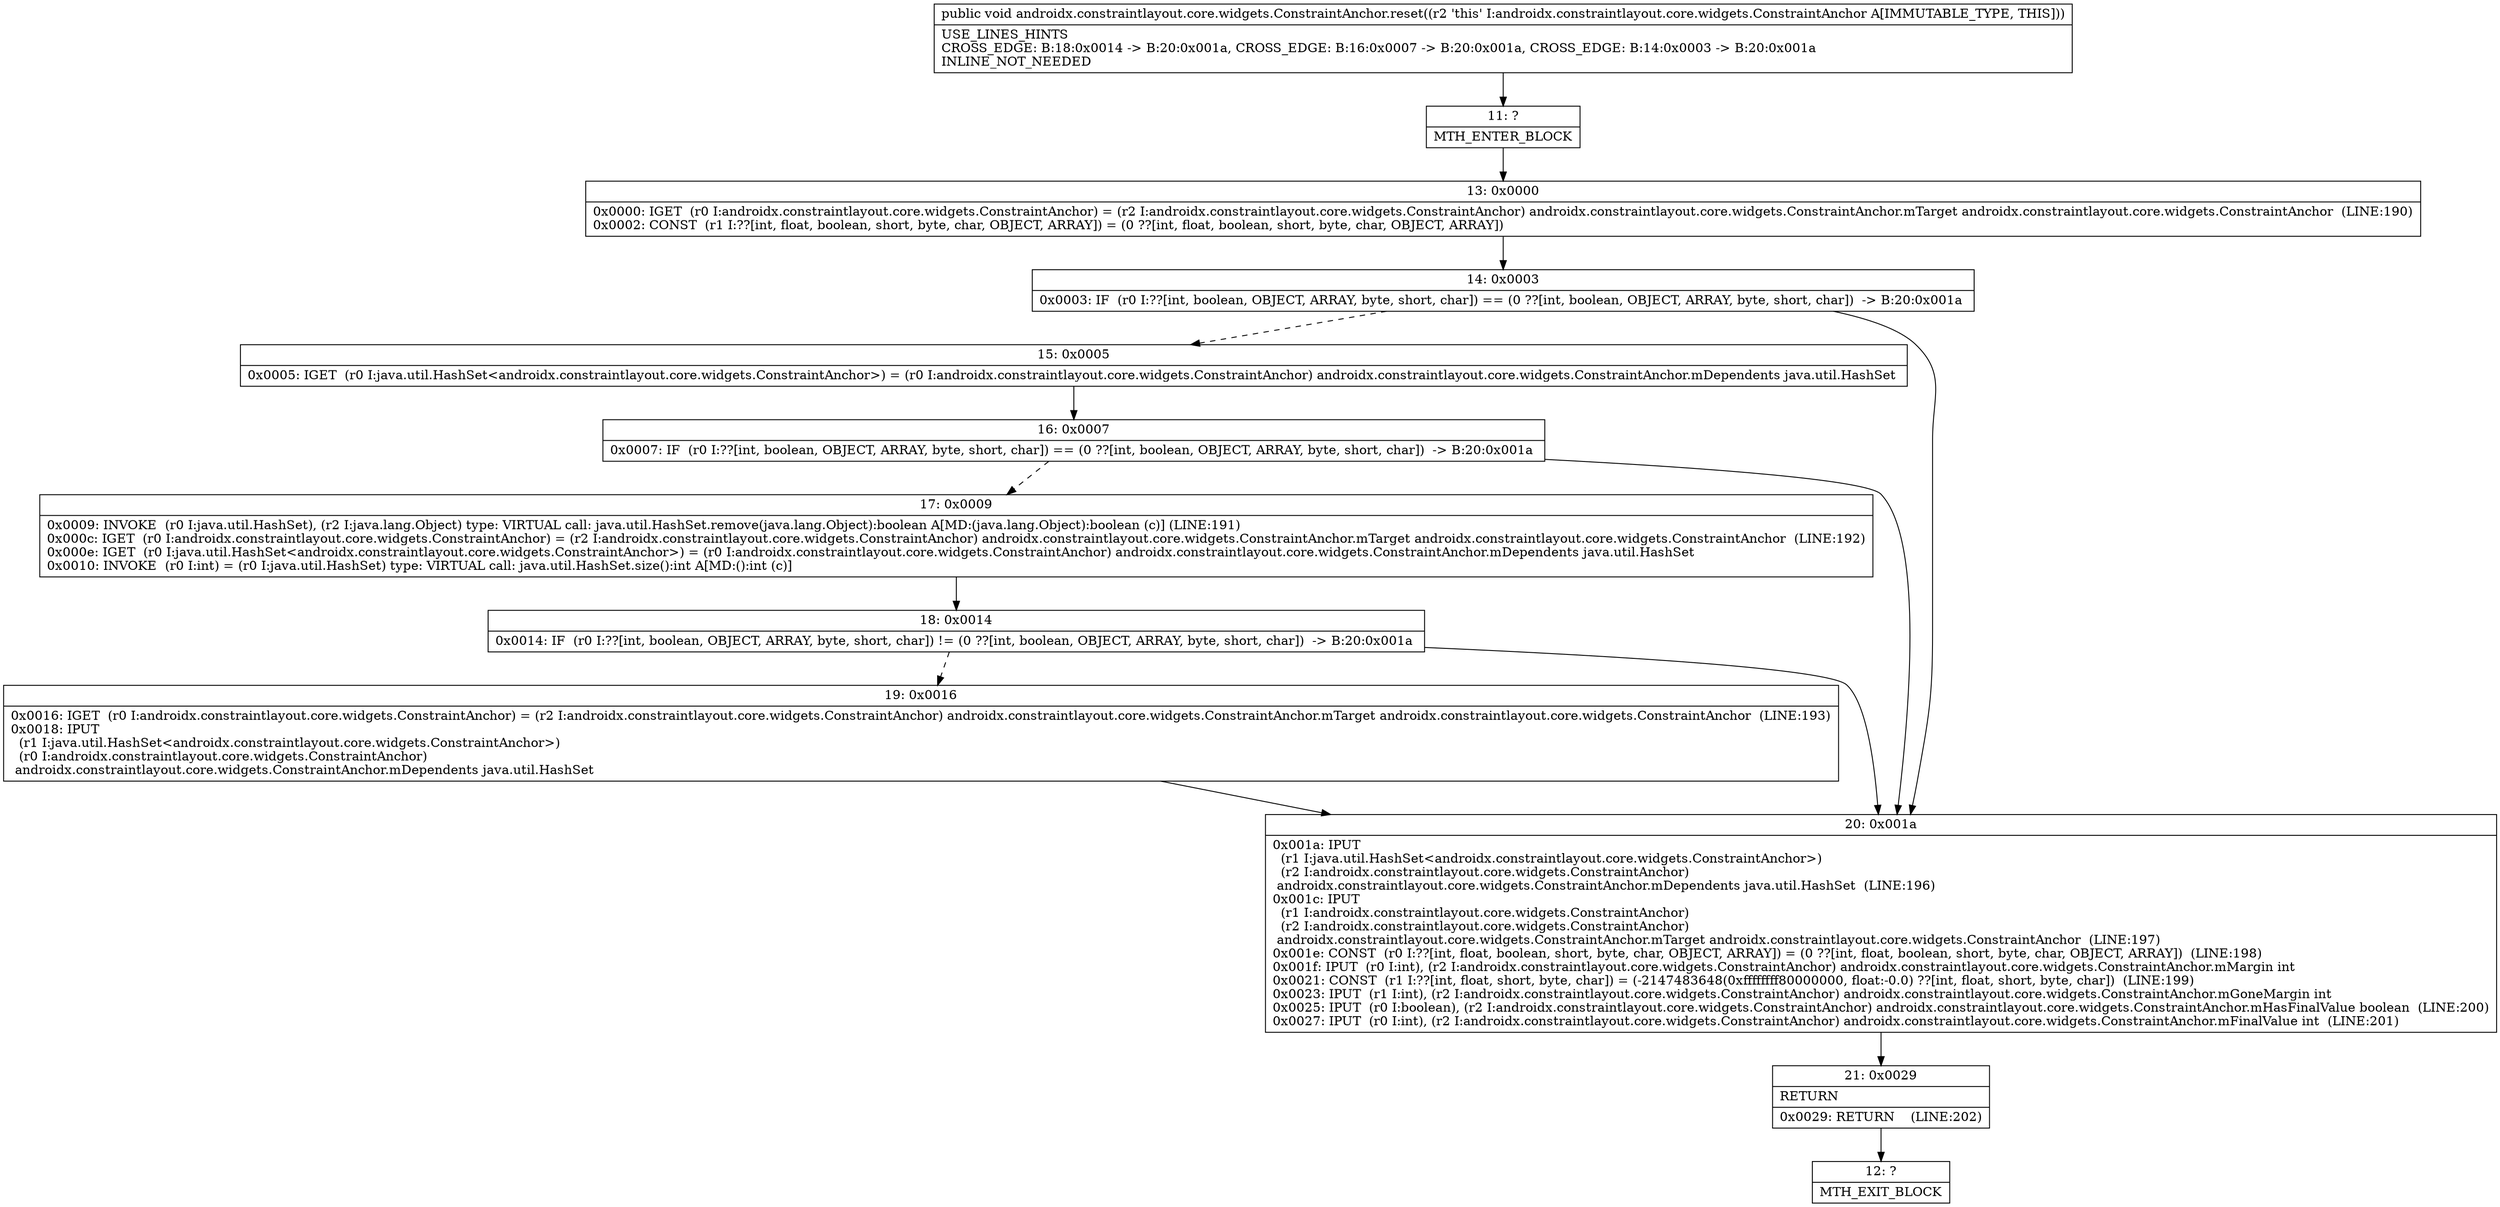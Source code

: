 digraph "CFG forandroidx.constraintlayout.core.widgets.ConstraintAnchor.reset()V" {
Node_11 [shape=record,label="{11\:\ ?|MTH_ENTER_BLOCK\l}"];
Node_13 [shape=record,label="{13\:\ 0x0000|0x0000: IGET  (r0 I:androidx.constraintlayout.core.widgets.ConstraintAnchor) = (r2 I:androidx.constraintlayout.core.widgets.ConstraintAnchor) androidx.constraintlayout.core.widgets.ConstraintAnchor.mTarget androidx.constraintlayout.core.widgets.ConstraintAnchor  (LINE:190)\l0x0002: CONST  (r1 I:??[int, float, boolean, short, byte, char, OBJECT, ARRAY]) = (0 ??[int, float, boolean, short, byte, char, OBJECT, ARRAY]) \l}"];
Node_14 [shape=record,label="{14\:\ 0x0003|0x0003: IF  (r0 I:??[int, boolean, OBJECT, ARRAY, byte, short, char]) == (0 ??[int, boolean, OBJECT, ARRAY, byte, short, char])  \-\> B:20:0x001a \l}"];
Node_15 [shape=record,label="{15\:\ 0x0005|0x0005: IGET  (r0 I:java.util.HashSet\<androidx.constraintlayout.core.widgets.ConstraintAnchor\>) = (r0 I:androidx.constraintlayout.core.widgets.ConstraintAnchor) androidx.constraintlayout.core.widgets.ConstraintAnchor.mDependents java.util.HashSet \l}"];
Node_16 [shape=record,label="{16\:\ 0x0007|0x0007: IF  (r0 I:??[int, boolean, OBJECT, ARRAY, byte, short, char]) == (0 ??[int, boolean, OBJECT, ARRAY, byte, short, char])  \-\> B:20:0x001a \l}"];
Node_17 [shape=record,label="{17\:\ 0x0009|0x0009: INVOKE  (r0 I:java.util.HashSet), (r2 I:java.lang.Object) type: VIRTUAL call: java.util.HashSet.remove(java.lang.Object):boolean A[MD:(java.lang.Object):boolean (c)] (LINE:191)\l0x000c: IGET  (r0 I:androidx.constraintlayout.core.widgets.ConstraintAnchor) = (r2 I:androidx.constraintlayout.core.widgets.ConstraintAnchor) androidx.constraintlayout.core.widgets.ConstraintAnchor.mTarget androidx.constraintlayout.core.widgets.ConstraintAnchor  (LINE:192)\l0x000e: IGET  (r0 I:java.util.HashSet\<androidx.constraintlayout.core.widgets.ConstraintAnchor\>) = (r0 I:androidx.constraintlayout.core.widgets.ConstraintAnchor) androidx.constraintlayout.core.widgets.ConstraintAnchor.mDependents java.util.HashSet \l0x0010: INVOKE  (r0 I:int) = (r0 I:java.util.HashSet) type: VIRTUAL call: java.util.HashSet.size():int A[MD:():int (c)]\l}"];
Node_18 [shape=record,label="{18\:\ 0x0014|0x0014: IF  (r0 I:??[int, boolean, OBJECT, ARRAY, byte, short, char]) != (0 ??[int, boolean, OBJECT, ARRAY, byte, short, char])  \-\> B:20:0x001a \l}"];
Node_19 [shape=record,label="{19\:\ 0x0016|0x0016: IGET  (r0 I:androidx.constraintlayout.core.widgets.ConstraintAnchor) = (r2 I:androidx.constraintlayout.core.widgets.ConstraintAnchor) androidx.constraintlayout.core.widgets.ConstraintAnchor.mTarget androidx.constraintlayout.core.widgets.ConstraintAnchor  (LINE:193)\l0x0018: IPUT  \l  (r1 I:java.util.HashSet\<androidx.constraintlayout.core.widgets.ConstraintAnchor\>)\l  (r0 I:androidx.constraintlayout.core.widgets.ConstraintAnchor)\l androidx.constraintlayout.core.widgets.ConstraintAnchor.mDependents java.util.HashSet \l}"];
Node_20 [shape=record,label="{20\:\ 0x001a|0x001a: IPUT  \l  (r1 I:java.util.HashSet\<androidx.constraintlayout.core.widgets.ConstraintAnchor\>)\l  (r2 I:androidx.constraintlayout.core.widgets.ConstraintAnchor)\l androidx.constraintlayout.core.widgets.ConstraintAnchor.mDependents java.util.HashSet  (LINE:196)\l0x001c: IPUT  \l  (r1 I:androidx.constraintlayout.core.widgets.ConstraintAnchor)\l  (r2 I:androidx.constraintlayout.core.widgets.ConstraintAnchor)\l androidx.constraintlayout.core.widgets.ConstraintAnchor.mTarget androidx.constraintlayout.core.widgets.ConstraintAnchor  (LINE:197)\l0x001e: CONST  (r0 I:??[int, float, boolean, short, byte, char, OBJECT, ARRAY]) = (0 ??[int, float, boolean, short, byte, char, OBJECT, ARRAY])  (LINE:198)\l0x001f: IPUT  (r0 I:int), (r2 I:androidx.constraintlayout.core.widgets.ConstraintAnchor) androidx.constraintlayout.core.widgets.ConstraintAnchor.mMargin int \l0x0021: CONST  (r1 I:??[int, float, short, byte, char]) = (\-2147483648(0xffffffff80000000, float:\-0.0) ??[int, float, short, byte, char])  (LINE:199)\l0x0023: IPUT  (r1 I:int), (r2 I:androidx.constraintlayout.core.widgets.ConstraintAnchor) androidx.constraintlayout.core.widgets.ConstraintAnchor.mGoneMargin int \l0x0025: IPUT  (r0 I:boolean), (r2 I:androidx.constraintlayout.core.widgets.ConstraintAnchor) androidx.constraintlayout.core.widgets.ConstraintAnchor.mHasFinalValue boolean  (LINE:200)\l0x0027: IPUT  (r0 I:int), (r2 I:androidx.constraintlayout.core.widgets.ConstraintAnchor) androidx.constraintlayout.core.widgets.ConstraintAnchor.mFinalValue int  (LINE:201)\l}"];
Node_21 [shape=record,label="{21\:\ 0x0029|RETURN\l|0x0029: RETURN    (LINE:202)\l}"];
Node_12 [shape=record,label="{12\:\ ?|MTH_EXIT_BLOCK\l}"];
MethodNode[shape=record,label="{public void androidx.constraintlayout.core.widgets.ConstraintAnchor.reset((r2 'this' I:androidx.constraintlayout.core.widgets.ConstraintAnchor A[IMMUTABLE_TYPE, THIS]))  | USE_LINES_HINTS\lCROSS_EDGE: B:18:0x0014 \-\> B:20:0x001a, CROSS_EDGE: B:16:0x0007 \-\> B:20:0x001a, CROSS_EDGE: B:14:0x0003 \-\> B:20:0x001a\lINLINE_NOT_NEEDED\l}"];
MethodNode -> Node_11;Node_11 -> Node_13;
Node_13 -> Node_14;
Node_14 -> Node_15[style=dashed];
Node_14 -> Node_20;
Node_15 -> Node_16;
Node_16 -> Node_17[style=dashed];
Node_16 -> Node_20;
Node_17 -> Node_18;
Node_18 -> Node_19[style=dashed];
Node_18 -> Node_20;
Node_19 -> Node_20;
Node_20 -> Node_21;
Node_21 -> Node_12;
}

